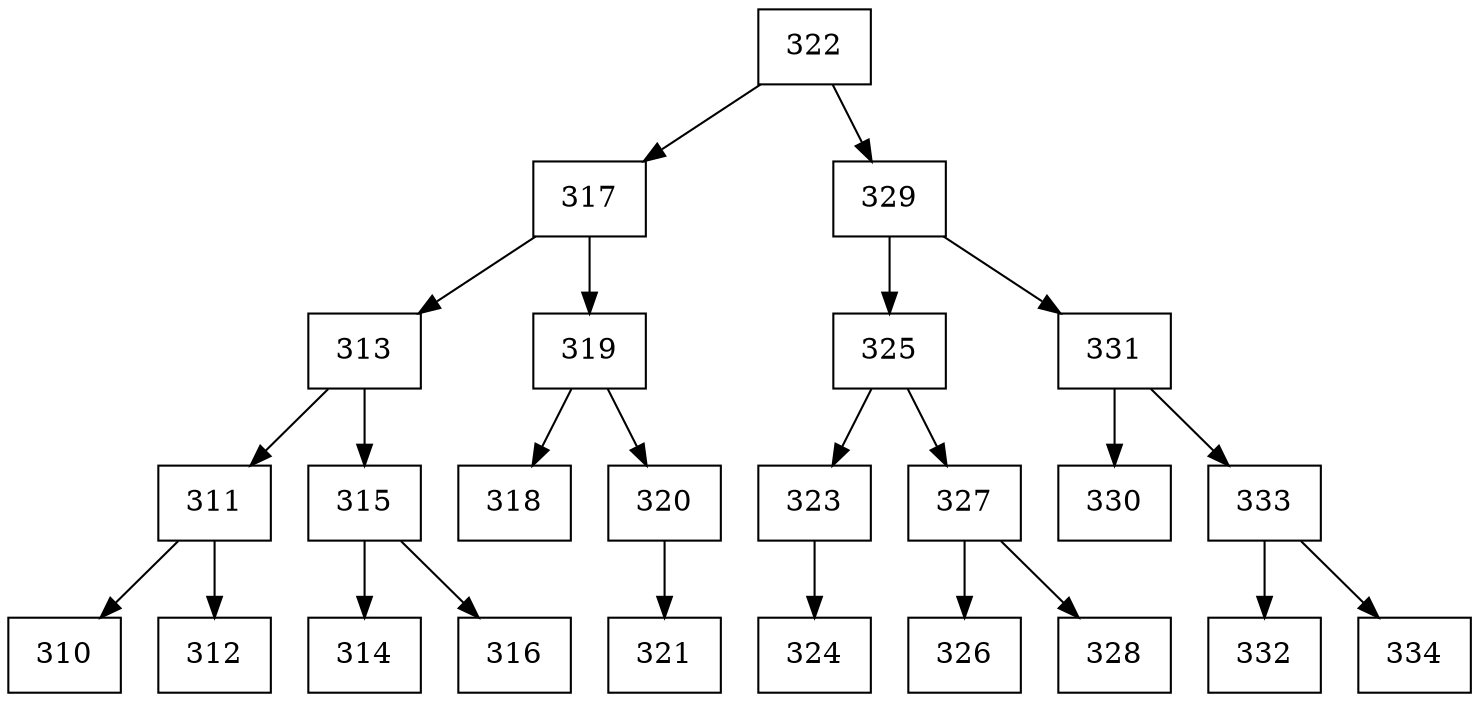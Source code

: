 digraph grafico{
rankdir=UD 
node[shape=box] 
concentrate=true 
nodo322[ shape=record, label ="322"];
nodo317[ shape=record, label ="317"];
nodo313[ shape=record, label ="313"];
nodo311[ shape=record, label ="311"];
nodo310[ shape=record, label ="310"];
nodo311->nodo310
nodo312[ shape=record, label ="312"];
nodo311->nodo312
nodo313->nodo311
nodo315[ shape=record, label ="315"];
nodo314[ shape=record, label ="314"];
nodo315->nodo314
nodo316[ shape=record, label ="316"];
nodo315->nodo316
nodo313->nodo315
nodo317->nodo313
nodo319[ shape=record, label ="319"];
nodo318[ shape=record, label ="318"];
nodo319->nodo318
nodo320[ shape=record, label ="320"];
nodo321[ shape=record, label ="321"];
nodo320->nodo321
nodo319->nodo320
nodo317->nodo319
nodo322->nodo317
nodo329[ shape=record, label ="329"];
nodo325[ shape=record, label ="325"];
nodo323[ shape=record, label ="323"];
nodo324[ shape=record, label ="324"];
nodo323->nodo324
nodo325->nodo323
nodo327[ shape=record, label ="327"];
nodo326[ shape=record, label ="326"];
nodo327->nodo326
nodo328[ shape=record, label ="328"];
nodo327->nodo328
nodo325->nodo327
nodo329->nodo325
nodo331[ shape=record, label ="331"];
nodo330[ shape=record, label ="330"];
nodo331->nodo330
nodo333[ shape=record, label ="333"];
nodo332[ shape=record, label ="332"];
nodo333->nodo332
nodo334[ shape=record, label ="334"];
nodo333->nodo334
nodo331->nodo333
nodo329->nodo331
nodo322->nodo329
}